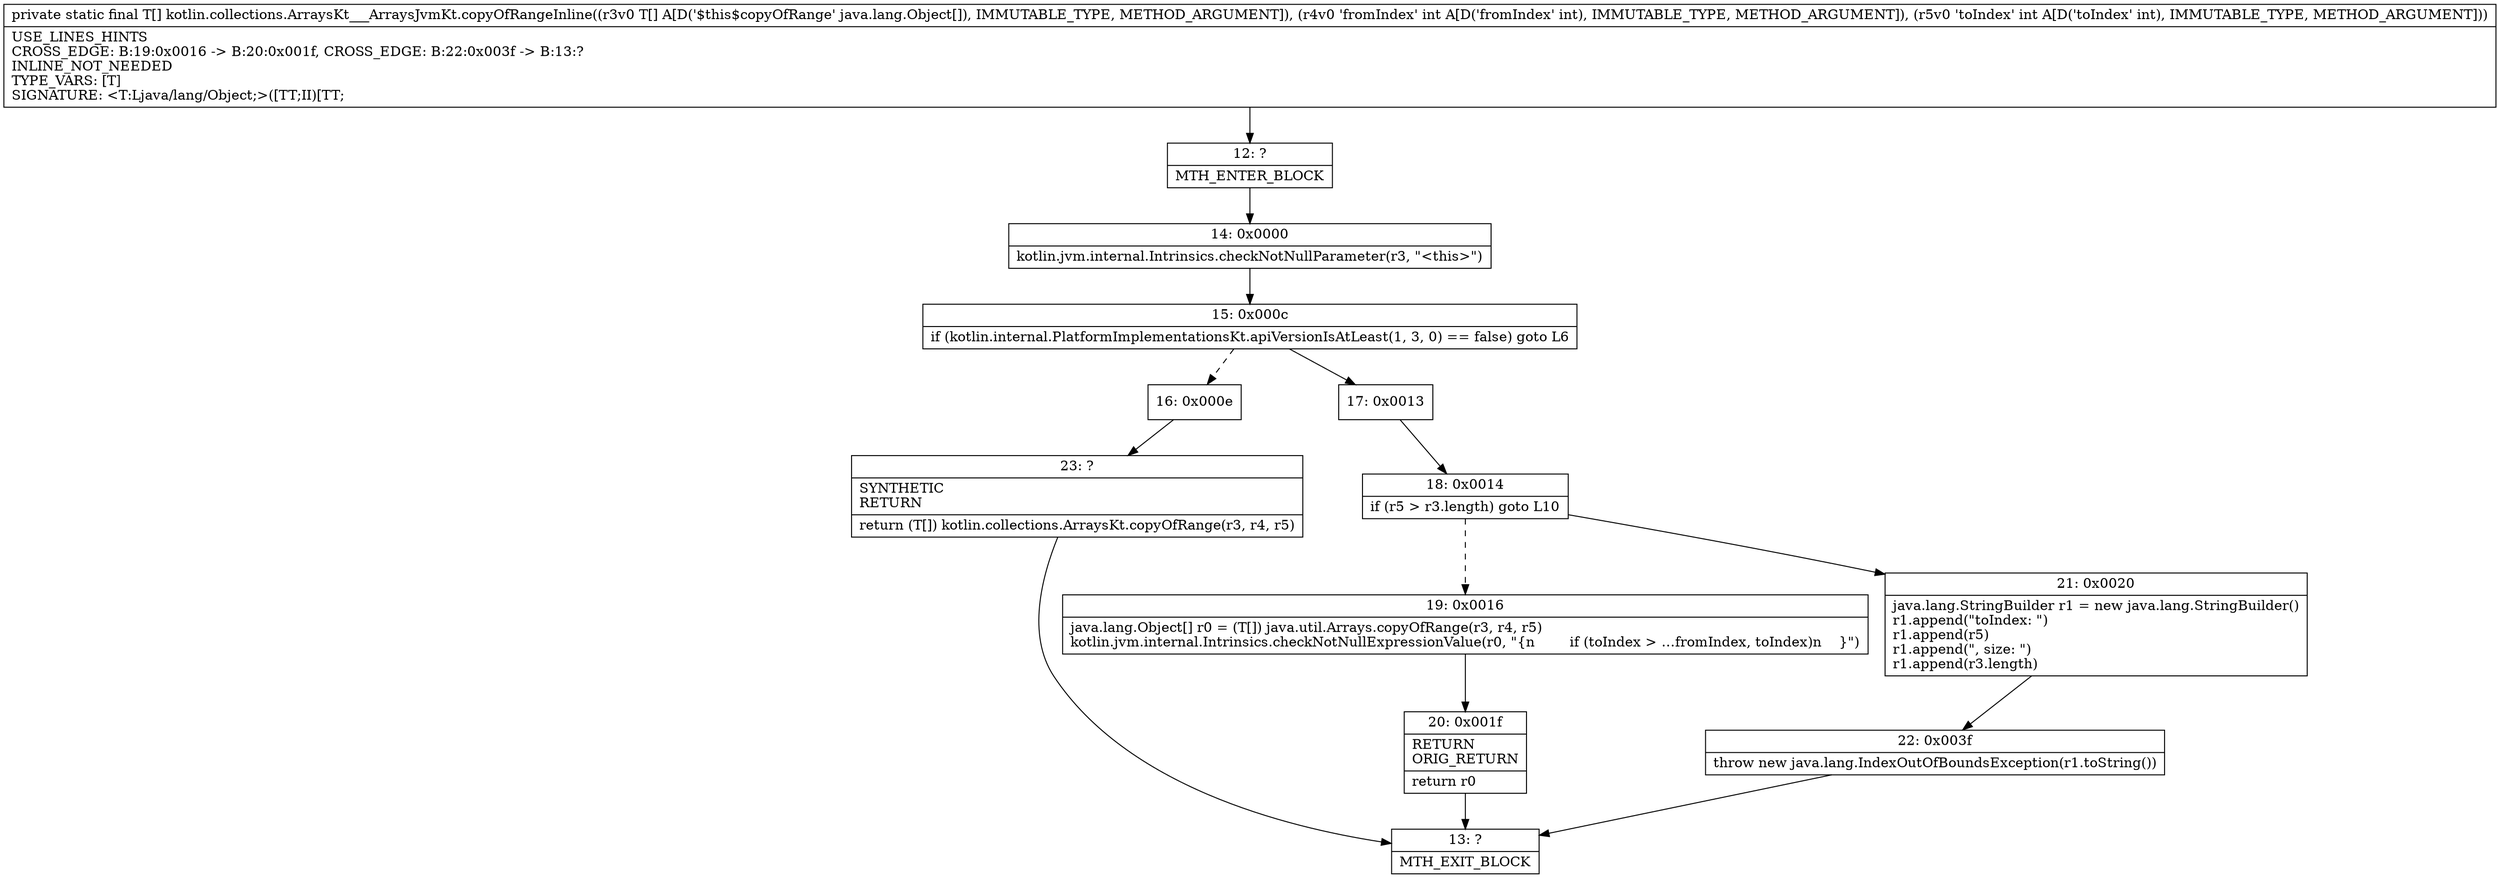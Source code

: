 digraph "CFG forkotlin.collections.ArraysKt___ArraysJvmKt.copyOfRangeInline([Ljava\/lang\/Object;II)[Ljava\/lang\/Object;" {
Node_12 [shape=record,label="{12\:\ ?|MTH_ENTER_BLOCK\l}"];
Node_14 [shape=record,label="{14\:\ 0x0000|kotlin.jvm.internal.Intrinsics.checkNotNullParameter(r3, \"\<this\>\")\l}"];
Node_15 [shape=record,label="{15\:\ 0x000c|if (kotlin.internal.PlatformImplementationsKt.apiVersionIsAtLeast(1, 3, 0) == false) goto L6\l}"];
Node_16 [shape=record,label="{16\:\ 0x000e}"];
Node_23 [shape=record,label="{23\:\ ?|SYNTHETIC\lRETURN\l|return (T[]) kotlin.collections.ArraysKt.copyOfRange(r3, r4, r5)\l}"];
Node_13 [shape=record,label="{13\:\ ?|MTH_EXIT_BLOCK\l}"];
Node_17 [shape=record,label="{17\:\ 0x0013}"];
Node_18 [shape=record,label="{18\:\ 0x0014|if (r5 \> r3.length) goto L10\l}"];
Node_19 [shape=record,label="{19\:\ 0x0016|java.lang.Object[] r0 = (T[]) java.util.Arrays.copyOfRange(r3, r4, r5)\lkotlin.jvm.internal.Intrinsics.checkNotNullExpressionValue(r0, \"\{n        if (toIndex \> …fromIndex, toIndex)n    \}\")\l}"];
Node_20 [shape=record,label="{20\:\ 0x001f|RETURN\lORIG_RETURN\l|return r0\l}"];
Node_21 [shape=record,label="{21\:\ 0x0020|java.lang.StringBuilder r1 = new java.lang.StringBuilder()\lr1.append(\"toIndex: \")\lr1.append(r5)\lr1.append(\", size: \")\lr1.append(r3.length)\l}"];
Node_22 [shape=record,label="{22\:\ 0x003f|throw new java.lang.IndexOutOfBoundsException(r1.toString())\l}"];
MethodNode[shape=record,label="{private static final T[] kotlin.collections.ArraysKt___ArraysJvmKt.copyOfRangeInline((r3v0 T[] A[D('$this$copyOfRange' java.lang.Object[]), IMMUTABLE_TYPE, METHOD_ARGUMENT]), (r4v0 'fromIndex' int A[D('fromIndex' int), IMMUTABLE_TYPE, METHOD_ARGUMENT]), (r5v0 'toIndex' int A[D('toIndex' int), IMMUTABLE_TYPE, METHOD_ARGUMENT]))  | USE_LINES_HINTS\lCROSS_EDGE: B:19:0x0016 \-\> B:20:0x001f, CROSS_EDGE: B:22:0x003f \-\> B:13:?\lINLINE_NOT_NEEDED\lTYPE_VARS: [T]\lSIGNATURE: \<T:Ljava\/lang\/Object;\>([TT;II)[TT;\l}"];
MethodNode -> Node_12;Node_12 -> Node_14;
Node_14 -> Node_15;
Node_15 -> Node_16[style=dashed];
Node_15 -> Node_17;
Node_16 -> Node_23;
Node_23 -> Node_13;
Node_17 -> Node_18;
Node_18 -> Node_19[style=dashed];
Node_18 -> Node_21;
Node_19 -> Node_20;
Node_20 -> Node_13;
Node_21 -> Node_22;
Node_22 -> Node_13;
}

